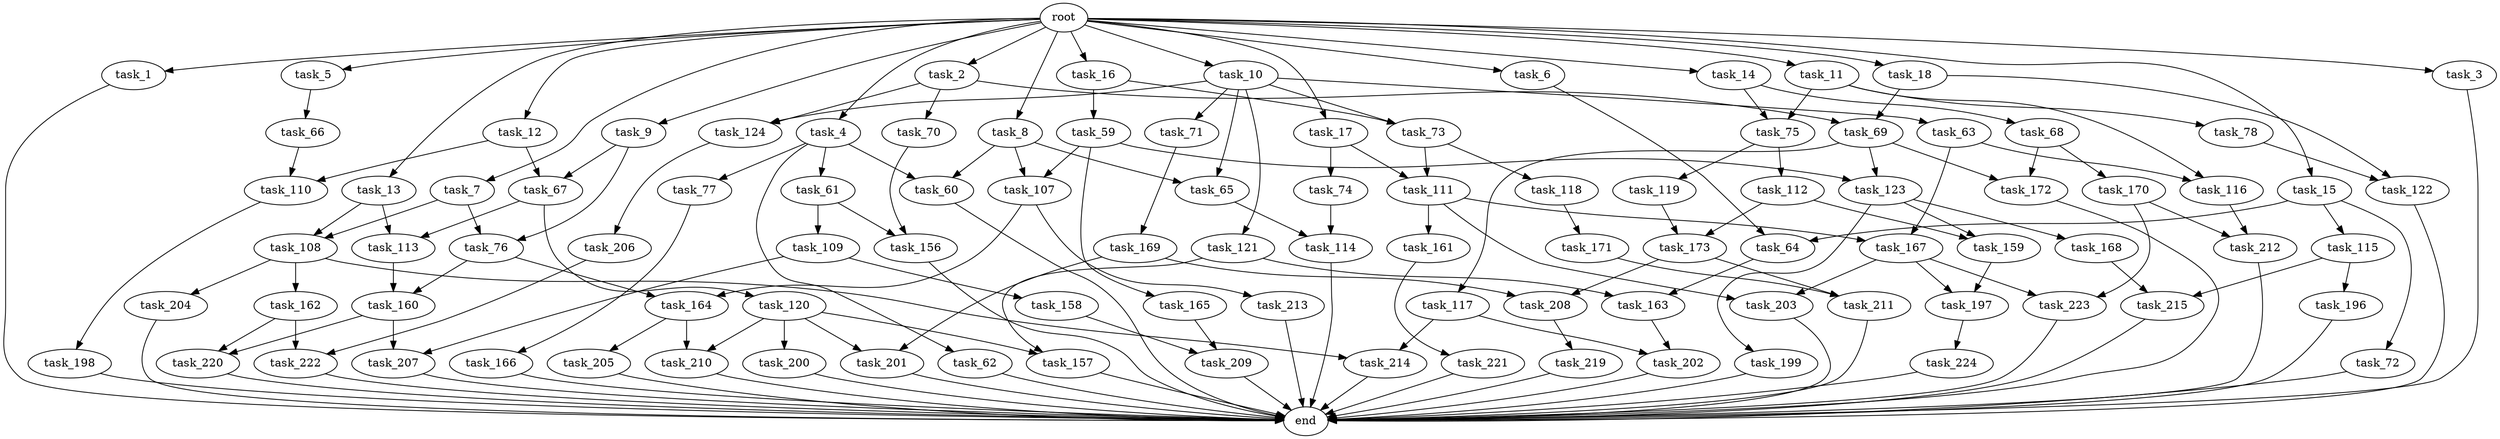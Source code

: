 digraph G {
  task_207 [size="627065225.216000"];
  task_16 [size="1.024000"];
  task_212 [size="584115552.256000"];
  task_168 [size="695784701.952000"];
  task_115 [size="420906795.008000"];
  task_158 [size="549755813.888000"];
  task_12 [size="1.024000"];
  task_172 [size="584115552.256000"];
  task_119 [size="549755813.888000"];
  task_13 [size="1.024000"];
  task_11 [size="1.024000"];
  task_113 [size="68719476.736000"];
  task_68 [size="858993459.200000"];
  task_111 [size="1554778161.152000"];
  task_166 [size="858993459.200000"];
  task_162 [size="34359738.368000"];
  task_62 [size="695784701.952000"];
  task_219 [size="309237645.312000"];
  task_8 [size="1.024000"];
  task_1 [size="1.024000"];
  task_108 [size="171798691.840000"];
  task_156 [size="249108103.168000"];
  task_123 [size="111669149.696000"];
  task_6 [size="1.024000"];
  task_72 [size="420906795.008000"];
  task_200 [size="77309411.328000"];
  task_5 [size="1.024000"];
  task_63 [size="858993459.200000"];
  root [size="0.000000"];
  task_202 [size="249108103.168000"];
  task_117 [size="34359738.368000"];
  task_7 [size="1.024000"];
  task_74 [size="695784701.952000"];
  task_118 [size="858993459.200000"];
  task_18 [size="1.024000"];
  task_220 [size="214748364.800000"];
  task_157 [size="111669149.696000"];
  task_198 [size="137438953.472000"];
  task_215 [size="833223655.424000"];
  task_203 [size="764504178.688000"];
  task_77 [size="695784701.952000"];
  task_210 [size="773094113.280000"];
  task_165 [size="77309411.328000"];
  task_209 [size="1717986918.400000"];
  task_110 [size="446676598.784000"];
  task_66 [size="77309411.328000"];
  task_4 [size="1.024000"];
  task_173 [size="858993459.200000"];
  task_204 [size="34359738.368000"];
  task_159 [size="1245540515.840000"];
  task_112 [size="549755813.888000"];
  task_199 [size="695784701.952000"];
  task_65 [size="1717986918.400000"];
  task_73 [size="1717986918.400000"];
  task_59 [size="858993459.200000"];
  task_76 [size="687194767.360000"];
  task_167 [size="584115552.256000"];
  task_61 [size="695784701.952000"];
  task_208 [size="1168231104.512000"];
  task_114 [size="1408749273.088000"];
  task_10 [size="1.024000"];
  task_213 [size="77309411.328000"];
  task_14 [size="1.024000"];
  task_163 [size="171798691.840000"];
  task_69 [size="455266533.376000"];
  task_223 [size="764504178.688000"];
  task_214 [size="249108103.168000"];
  task_75 [size="1073741824.000000"];
  task_64 [size="498216206.336000"];
  task_121 [size="858993459.200000"];
  task_15 [size="1.024000"];
  task_169 [size="137438953.472000"];
  end [size="0.000000"];
  task_164 [size="386547056.640000"];
  task_211 [size="1408749273.088000"];
  task_196 [size="137438953.472000"];
  task_70 [size="34359738.368000"];
  task_160 [size="1168231104.512000"];
  task_78 [size="214748364.800000"];
  task_3 [size="1.024000"];
  task_170 [size="549755813.888000"];
  task_71 [size="858993459.200000"];
  task_197 [size="249108103.168000"];
  task_201 [size="386547056.640000"];
  task_109 [size="214748364.800000"];
  task_60 [size="1554778161.152000"];
  task_9 [size="1.024000"];
  task_120 [size="34359738.368000"];
  task_2 [size="1.024000"];
  task_124 [size="893353197.568000"];
  task_67 [size="858993459.200000"];
  task_161 [size="549755813.888000"];
  task_17 [size="1.024000"];
  task_122 [size="1279900254.208000"];
  task_107 [size="936302870.528000"];
  task_205 [size="695784701.952000"];
  task_224 [size="420906795.008000"];
  task_116 [size="249108103.168000"];
  task_222 [size="352187318.272000"];
  task_171 [size="420906795.008000"];
  task_221 [size="309237645.312000"];
  task_206 [size="77309411.328000"];

  task_207 -> end [size="1.000000"];
  task_16 -> task_73 [size="838860800.000000"];
  task_16 -> task_59 [size="838860800.000000"];
  task_212 -> end [size="1.000000"];
  task_168 -> task_215 [size="679477248.000000"];
  task_115 -> task_215 [size="134217728.000000"];
  task_115 -> task_196 [size="134217728.000000"];
  task_158 -> task_209 [size="838860800.000000"];
  task_12 -> task_67 [size="301989888.000000"];
  task_12 -> task_110 [size="301989888.000000"];
  task_172 -> end [size="1.000000"];
  task_119 -> task_173 [size="301989888.000000"];
  task_13 -> task_108 [size="33554432.000000"];
  task_13 -> task_113 [size="33554432.000000"];
  task_11 -> task_75 [size="209715200.000000"];
  task_11 -> task_78 [size="209715200.000000"];
  task_11 -> task_116 [size="209715200.000000"];
  task_113 -> task_160 [size="838860800.000000"];
  task_68 -> task_170 [size="536870912.000000"];
  task_68 -> task_172 [size="536870912.000000"];
  task_111 -> task_203 [size="536870912.000000"];
  task_111 -> task_161 [size="536870912.000000"];
  task_111 -> task_167 [size="536870912.000000"];
  task_166 -> end [size="1.000000"];
  task_162 -> task_220 [size="134217728.000000"];
  task_162 -> task_222 [size="134217728.000000"];
  task_62 -> end [size="1.000000"];
  task_219 -> end [size="1.000000"];
  task_8 -> task_65 [size="838860800.000000"];
  task_8 -> task_60 [size="838860800.000000"];
  task_8 -> task_107 [size="838860800.000000"];
  task_1 -> end [size="1.000000"];
  task_108 -> task_162 [size="33554432.000000"];
  task_108 -> task_214 [size="33554432.000000"];
  task_108 -> task_204 [size="33554432.000000"];
  task_156 -> end [size="1.000000"];
  task_123 -> task_159 [size="679477248.000000"];
  task_123 -> task_168 [size="679477248.000000"];
  task_123 -> task_199 [size="679477248.000000"];
  task_6 -> task_64 [size="75497472.000000"];
  task_72 -> end [size="1.000000"];
  task_200 -> end [size="1.000000"];
  task_5 -> task_66 [size="75497472.000000"];
  task_63 -> task_116 [size="33554432.000000"];
  task_63 -> task_167 [size="33554432.000000"];
  root -> task_2 [size="1.000000"];
  root -> task_7 [size="1.000000"];
  root -> task_5 [size="1.000000"];
  root -> task_11 [size="1.000000"];
  root -> task_10 [size="1.000000"];
  root -> task_16 [size="1.000000"];
  root -> task_4 [size="1.000000"];
  root -> task_17 [size="1.000000"];
  root -> task_3 [size="1.000000"];
  root -> task_13 [size="1.000000"];
  root -> task_18 [size="1.000000"];
  root -> task_9 [size="1.000000"];
  root -> task_6 [size="1.000000"];
  root -> task_14 [size="1.000000"];
  root -> task_8 [size="1.000000"];
  root -> task_12 [size="1.000000"];
  root -> task_15 [size="1.000000"];
  root -> task_1 [size="1.000000"];
  task_202 -> end [size="1.000000"];
  task_117 -> task_202 [size="209715200.000000"];
  task_117 -> task_214 [size="209715200.000000"];
  task_7 -> task_108 [size="134217728.000000"];
  task_7 -> task_76 [size="134217728.000000"];
  task_74 -> task_114 [size="536870912.000000"];
  task_118 -> task_171 [size="411041792.000000"];
  task_18 -> task_122 [size="411041792.000000"];
  task_18 -> task_69 [size="411041792.000000"];
  task_220 -> end [size="1.000000"];
  task_157 -> end [size="1.000000"];
  task_198 -> end [size="1.000000"];
  task_215 -> end [size="1.000000"];
  task_203 -> end [size="1.000000"];
  task_77 -> task_166 [size="838860800.000000"];
  task_210 -> end [size="1.000000"];
  task_165 -> task_209 [size="838860800.000000"];
  task_209 -> end [size="1.000000"];
  task_110 -> task_198 [size="134217728.000000"];
  task_66 -> task_110 [size="134217728.000000"];
  task_4 -> task_61 [size="679477248.000000"];
  task_4 -> task_60 [size="679477248.000000"];
  task_4 -> task_62 [size="679477248.000000"];
  task_4 -> task_77 [size="679477248.000000"];
  task_173 -> task_208 [size="838860800.000000"];
  task_173 -> task_211 [size="838860800.000000"];
  task_204 -> end [size="1.000000"];
  task_159 -> task_197 [size="33554432.000000"];
  task_112 -> task_159 [size="536870912.000000"];
  task_112 -> task_173 [size="536870912.000000"];
  task_199 -> end [size="1.000000"];
  task_65 -> task_114 [size="838860800.000000"];
  task_73 -> task_111 [size="838860800.000000"];
  task_73 -> task_118 [size="838860800.000000"];
  task_59 -> task_123 [size="75497472.000000"];
  task_59 -> task_165 [size="75497472.000000"];
  task_59 -> task_107 [size="75497472.000000"];
  task_76 -> task_160 [size="301989888.000000"];
  task_76 -> task_164 [size="301989888.000000"];
  task_167 -> task_223 [size="209715200.000000"];
  task_167 -> task_197 [size="209715200.000000"];
  task_167 -> task_203 [size="209715200.000000"];
  task_61 -> task_156 [size="209715200.000000"];
  task_61 -> task_109 [size="209715200.000000"];
  task_208 -> task_219 [size="301989888.000000"];
  task_114 -> end [size="1.000000"];
  task_10 -> task_71 [size="838860800.000000"];
  task_10 -> task_124 [size="838860800.000000"];
  task_10 -> task_65 [size="838860800.000000"];
  task_10 -> task_73 [size="838860800.000000"];
  task_10 -> task_121 [size="838860800.000000"];
  task_10 -> task_63 [size="838860800.000000"];
  task_213 -> end [size="1.000000"];
  task_14 -> task_68 [size="838860800.000000"];
  task_14 -> task_75 [size="838860800.000000"];
  task_163 -> task_202 [size="33554432.000000"];
  task_69 -> task_123 [size="33554432.000000"];
  task_69 -> task_117 [size="33554432.000000"];
  task_69 -> task_172 [size="33554432.000000"];
  task_223 -> end [size="1.000000"];
  task_214 -> end [size="1.000000"];
  task_75 -> task_119 [size="536870912.000000"];
  task_75 -> task_112 [size="536870912.000000"];
  task_64 -> task_163 [size="134217728.000000"];
  task_121 -> task_163 [size="33554432.000000"];
  task_121 -> task_157 [size="33554432.000000"];
  task_15 -> task_64 [size="411041792.000000"];
  task_15 -> task_115 [size="411041792.000000"];
  task_15 -> task_72 [size="411041792.000000"];
  task_169 -> task_208 [size="301989888.000000"];
  task_169 -> task_201 [size="301989888.000000"];
  task_164 -> task_205 [size="679477248.000000"];
  task_164 -> task_210 [size="679477248.000000"];
  task_211 -> end [size="1.000000"];
  task_196 -> end [size="1.000000"];
  task_70 -> task_156 [size="33554432.000000"];
  task_160 -> task_220 [size="75497472.000000"];
  task_160 -> task_207 [size="75497472.000000"];
  task_78 -> task_122 [size="838860800.000000"];
  task_3 -> end [size="1.000000"];
  task_170 -> task_212 [size="536870912.000000"];
  task_170 -> task_223 [size="536870912.000000"];
  task_71 -> task_169 [size="134217728.000000"];
  task_197 -> task_224 [size="411041792.000000"];
  task_201 -> end [size="1.000000"];
  task_109 -> task_207 [size="536870912.000000"];
  task_109 -> task_158 [size="536870912.000000"];
  task_60 -> end [size="1.000000"];
  task_9 -> task_67 [size="536870912.000000"];
  task_9 -> task_76 [size="536870912.000000"];
  task_120 -> task_200 [size="75497472.000000"];
  task_120 -> task_210 [size="75497472.000000"];
  task_120 -> task_157 [size="75497472.000000"];
  task_120 -> task_201 [size="75497472.000000"];
  task_2 -> task_70 [size="33554432.000000"];
  task_2 -> task_69 [size="33554432.000000"];
  task_2 -> task_124 [size="33554432.000000"];
  task_124 -> task_206 [size="75497472.000000"];
  task_67 -> task_113 [size="33554432.000000"];
  task_67 -> task_120 [size="33554432.000000"];
  task_161 -> task_221 [size="301989888.000000"];
  task_17 -> task_111 [size="679477248.000000"];
  task_17 -> task_74 [size="679477248.000000"];
  task_122 -> end [size="1.000000"];
  task_107 -> task_164 [size="75497472.000000"];
  task_107 -> task_213 [size="75497472.000000"];
  task_205 -> end [size="1.000000"];
  task_224 -> end [size="1.000000"];
  task_116 -> task_212 [size="33554432.000000"];
  task_222 -> end [size="1.000000"];
  task_171 -> task_211 [size="536870912.000000"];
  task_221 -> end [size="1.000000"];
  task_206 -> task_222 [size="209715200.000000"];
}
